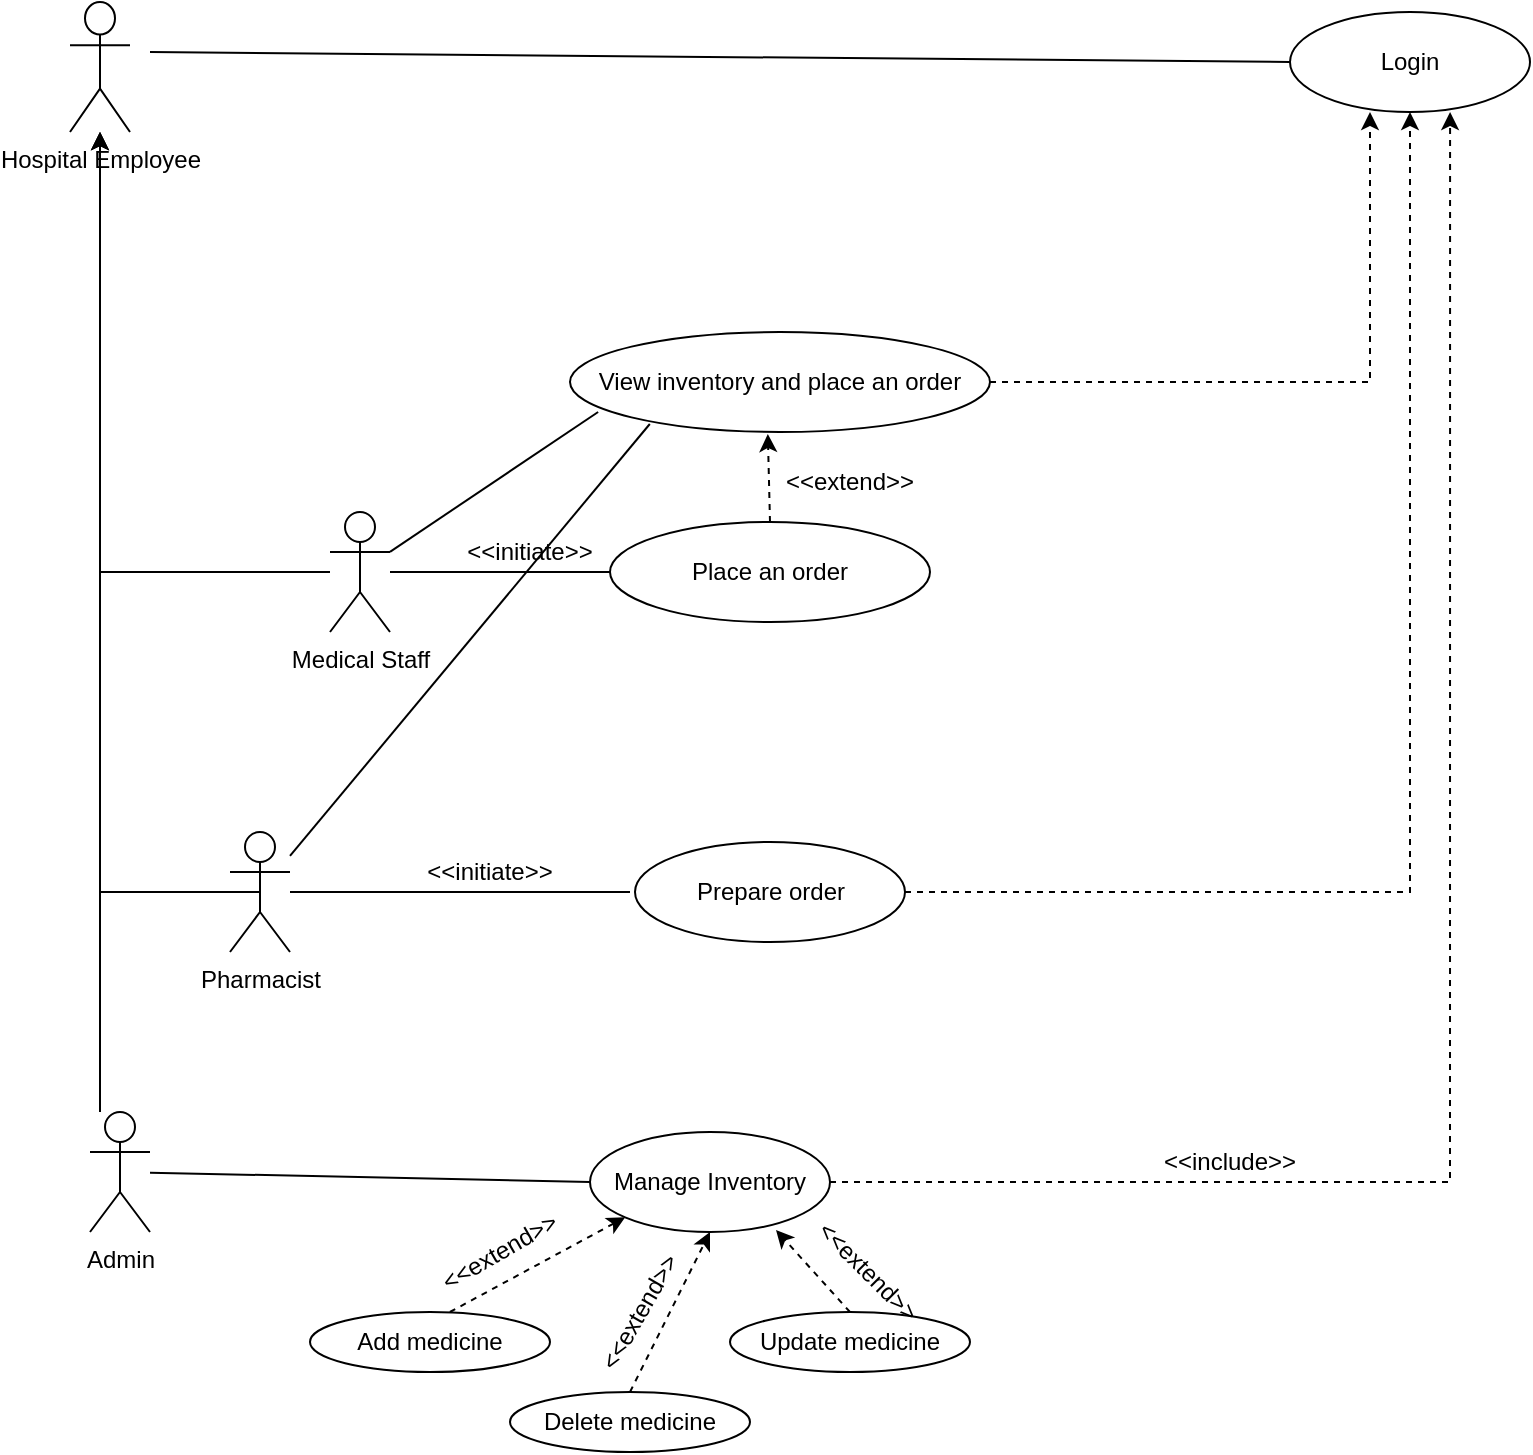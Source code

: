 <mxfile version="26.1.0">
  <diagram name="Page-1" id="QJUo7WGVNyMiPiD9LeT2">
    <mxGraphModel dx="1666" dy="747" grid="1" gridSize="10" guides="1" tooltips="1" connect="1" arrows="1" fold="1" page="1" pageScale="1" pageWidth="827" pageHeight="1169" math="0" shadow="0">
      <root>
        <mxCell id="0" />
        <mxCell id="1" parent="0" />
        <mxCell id="42ZJ0bWnLmmdnSFyyvJJ-1" value="Login" style="ellipse;whiteSpace=wrap;html=1;" parent="1" vertex="1">
          <mxGeometry x="660" y="50" width="120" height="50" as="geometry" />
        </mxCell>
        <mxCell id="42ZJ0bWnLmmdnSFyyvJJ-2" value="Hospital Employee&lt;div&gt;&lt;br&gt;&lt;/div&gt;" style="shape=umlActor;verticalLabelPosition=bottom;verticalAlign=top;html=1;outlineConnect=0;" parent="1" vertex="1">
          <mxGeometry x="50" y="45" width="30" height="65" as="geometry" />
        </mxCell>
        <mxCell id="42ZJ0bWnLmmdnSFyyvJJ-6" style="edgeStyle=orthogonalEdgeStyle;rounded=0;orthogonalLoop=1;jettySize=auto;html=1;" parent="1" source="42ZJ0bWnLmmdnSFyyvJJ-5" target="42ZJ0bWnLmmdnSFyyvJJ-2" edge="1">
          <mxGeometry relative="1" as="geometry">
            <Array as="points">
              <mxPoint x="65" y="510" />
              <mxPoint x="65" y="510" />
            </Array>
          </mxGeometry>
        </mxCell>
        <mxCell id="42ZJ0bWnLmmdnSFyyvJJ-5" value="Admin&lt;div&gt;&lt;br&gt;&lt;/div&gt;" style="shape=umlActor;verticalLabelPosition=bottom;verticalAlign=top;html=1;outlineConnect=0;" parent="1" vertex="1">
          <mxGeometry x="60" y="600" width="30" height="60" as="geometry" />
        </mxCell>
        <mxCell id="42ZJ0bWnLmmdnSFyyvJJ-9" style="edgeStyle=orthogonalEdgeStyle;rounded=0;orthogonalLoop=1;jettySize=auto;html=1;" parent="1" source="42ZJ0bWnLmmdnSFyyvJJ-7" target="42ZJ0bWnLmmdnSFyyvJJ-2" edge="1">
          <mxGeometry relative="1" as="geometry" />
        </mxCell>
        <mxCell id="42ZJ0bWnLmmdnSFyyvJJ-7" value="Medical Staff&lt;div&gt;&lt;br&gt;&lt;/div&gt;" style="shape=umlActor;verticalLabelPosition=bottom;verticalAlign=top;html=1;outlineConnect=0;" parent="1" vertex="1">
          <mxGeometry x="180" y="300" width="30" height="60" as="geometry" />
        </mxCell>
        <mxCell id="42ZJ0bWnLmmdnSFyyvJJ-14" style="edgeStyle=orthogonalEdgeStyle;rounded=0;orthogonalLoop=1;jettySize=auto;html=1;exitX=0.5;exitY=0.5;exitDx=0;exitDy=0;exitPerimeter=0;" parent="1" source="42ZJ0bWnLmmdnSFyyvJJ-13" target="42ZJ0bWnLmmdnSFyyvJJ-2" edge="1">
          <mxGeometry relative="1" as="geometry" />
        </mxCell>
        <mxCell id="42ZJ0bWnLmmdnSFyyvJJ-13" value="Pharmacist" style="shape=umlActor;verticalLabelPosition=bottom;verticalAlign=top;html=1;outlineConnect=0;" parent="1" vertex="1">
          <mxGeometry x="130" y="460" width="30" height="60" as="geometry" />
        </mxCell>
        <mxCell id="42ZJ0bWnLmmdnSFyyvJJ-17" value="Manage Inventory" style="ellipse;whiteSpace=wrap;html=1;" parent="1" vertex="1">
          <mxGeometry x="310" y="610" width="120" height="50" as="geometry" />
        </mxCell>
        <mxCell id="42ZJ0bWnLmmdnSFyyvJJ-18" value="" style="endArrow=none;html=1;rounded=0;entryX=0;entryY=0.5;entryDx=0;entryDy=0;" parent="1" source="42ZJ0bWnLmmdnSFyyvJJ-5" target="42ZJ0bWnLmmdnSFyyvJJ-17" edge="1">
          <mxGeometry width="50" height="50" relative="1" as="geometry">
            <mxPoint x="390" y="410" as="sourcePoint" />
            <mxPoint x="440" y="360" as="targetPoint" />
          </mxGeometry>
        </mxCell>
        <mxCell id="42ZJ0bWnLmmdnSFyyvJJ-19" value="Add medicine" style="ellipse;whiteSpace=wrap;html=1;" parent="1" vertex="1">
          <mxGeometry x="170" y="700" width="120" height="30" as="geometry" />
        </mxCell>
        <mxCell id="42ZJ0bWnLmmdnSFyyvJJ-20" value="Delete medicine" style="ellipse;whiteSpace=wrap;html=1;" parent="1" vertex="1">
          <mxGeometry x="270" y="740" width="120" height="30" as="geometry" />
        </mxCell>
        <mxCell id="42ZJ0bWnLmmdnSFyyvJJ-22" value="Update medicine" style="ellipse;whiteSpace=wrap;html=1;" parent="1" vertex="1">
          <mxGeometry x="380" y="700" width="120" height="30" as="geometry" />
        </mxCell>
        <mxCell id="42ZJ0bWnLmmdnSFyyvJJ-23" value="" style="html=1;labelBackgroundColor=#ffffff;startArrow=none;startFill=0;startSize=6;endArrow=classic;endFill=1;endSize=6;jettySize=auto;orthogonalLoop=1;strokeWidth=1;dashed=1;fontSize=14;rounded=0;exitX=0.583;exitY=0;exitDx=0;exitDy=0;exitPerimeter=0;entryX=0;entryY=1;entryDx=0;entryDy=0;" parent="1" source="42ZJ0bWnLmmdnSFyyvJJ-19" target="42ZJ0bWnLmmdnSFyyvJJ-17" edge="1">
          <mxGeometry width="60" height="60" relative="1" as="geometry">
            <mxPoint x="380" y="560" as="sourcePoint" />
            <mxPoint x="440" y="500" as="targetPoint" />
          </mxGeometry>
        </mxCell>
        <mxCell id="42ZJ0bWnLmmdnSFyyvJJ-24" value="" style="html=1;labelBackgroundColor=#ffffff;startArrow=none;startFill=0;startSize=6;endArrow=classic;endFill=1;endSize=6;jettySize=auto;orthogonalLoop=1;strokeWidth=1;dashed=1;fontSize=14;rounded=0;exitX=0.5;exitY=0;exitDx=0;exitDy=0;entryX=0.5;entryY=1;entryDx=0;entryDy=0;" parent="1" source="42ZJ0bWnLmmdnSFyyvJJ-20" target="42ZJ0bWnLmmdnSFyyvJJ-17" edge="1">
          <mxGeometry width="60" height="60" relative="1" as="geometry">
            <mxPoint x="380" y="560" as="sourcePoint" />
            <mxPoint x="440" y="500" as="targetPoint" />
          </mxGeometry>
        </mxCell>
        <mxCell id="42ZJ0bWnLmmdnSFyyvJJ-25" value="" style="html=1;labelBackgroundColor=#ffffff;startArrow=none;startFill=0;startSize=6;endArrow=classic;endFill=1;endSize=6;jettySize=auto;orthogonalLoop=1;strokeWidth=1;dashed=1;fontSize=14;rounded=0;exitX=0.5;exitY=0;exitDx=0;exitDy=0;entryX=0.775;entryY=0.98;entryDx=0;entryDy=0;entryPerimeter=0;" parent="1" source="42ZJ0bWnLmmdnSFyyvJJ-22" target="42ZJ0bWnLmmdnSFyyvJJ-17" edge="1">
          <mxGeometry width="60" height="60" relative="1" as="geometry">
            <mxPoint x="380" y="560" as="sourcePoint" />
            <mxPoint x="440" y="500" as="targetPoint" />
          </mxGeometry>
        </mxCell>
        <mxCell id="42ZJ0bWnLmmdnSFyyvJJ-27" value="&amp;lt;&amp;lt;extend&amp;gt;&amp;gt;" style="text;html=1;align=center;verticalAlign=middle;whiteSpace=wrap;rounded=0;rotation=-30;" parent="1" vertex="1">
          <mxGeometry x="230" y="650" width="70" height="40" as="geometry" />
        </mxCell>
        <mxCell id="42ZJ0bWnLmmdnSFyyvJJ-28" value="&amp;lt;&amp;lt;extend&amp;gt;&amp;gt;" style="text;html=1;align=center;verticalAlign=middle;whiteSpace=wrap;rounded=0;rotation=-60;" parent="1" vertex="1">
          <mxGeometry x="300" y="680" width="70" height="40" as="geometry" />
        </mxCell>
        <mxCell id="42ZJ0bWnLmmdnSFyyvJJ-29" value="&amp;lt;&amp;lt;extend&amp;gt;&amp;gt;" style="text;html=1;align=center;verticalAlign=middle;whiteSpace=wrap;rounded=0;rotation=45;" parent="1" vertex="1">
          <mxGeometry x="414" y="660" width="70" height="40" as="geometry" />
        </mxCell>
        <mxCell id="42ZJ0bWnLmmdnSFyyvJJ-30" value="" style="html=1;labelBackgroundColor=#ffffff;startArrow=none;startFill=0;startSize=6;endArrow=classic;endFill=1;endSize=6;jettySize=auto;orthogonalLoop=1;strokeWidth=1;dashed=1;fontSize=14;rounded=0;exitX=1;exitY=0.5;exitDx=0;exitDy=0;entryX=0.667;entryY=1;entryDx=0;entryDy=0;entryPerimeter=0;" parent="1" source="42ZJ0bWnLmmdnSFyyvJJ-17" target="42ZJ0bWnLmmdnSFyyvJJ-1" edge="1">
          <mxGeometry width="60" height="60" relative="1" as="geometry">
            <mxPoint x="380" y="480" as="sourcePoint" />
            <mxPoint x="440" y="420" as="targetPoint" />
            <Array as="points">
              <mxPoint x="740" y="635" />
            </Array>
          </mxGeometry>
        </mxCell>
        <mxCell id="42ZJ0bWnLmmdnSFyyvJJ-31" value="&amp;lt;&amp;lt;include&amp;gt;&amp;gt;" style="text;html=1;align=center;verticalAlign=middle;whiteSpace=wrap;rounded=0;" parent="1" vertex="1">
          <mxGeometry x="600" y="610" width="60" height="30" as="geometry" />
        </mxCell>
        <mxCell id="42ZJ0bWnLmmdnSFyyvJJ-34" value="Place an order" style="ellipse;whiteSpace=wrap;html=1;" parent="1" vertex="1">
          <mxGeometry x="320" y="305" width="160" height="50" as="geometry" />
        </mxCell>
        <mxCell id="42ZJ0bWnLmmdnSFyyvJJ-35" value="View inventory and place an order" style="ellipse;whiteSpace=wrap;html=1;" parent="1" vertex="1">
          <mxGeometry x="300" y="210" width="210" height="50" as="geometry" />
        </mxCell>
        <mxCell id="42ZJ0bWnLmmdnSFyyvJJ-36" value="" style="endArrow=none;html=1;rounded=0;entryX=0;entryY=0.5;entryDx=0;entryDy=0;" parent="1" source="42ZJ0bWnLmmdnSFyyvJJ-7" target="42ZJ0bWnLmmdnSFyyvJJ-34" edge="1">
          <mxGeometry width="50" height="50" relative="1" as="geometry">
            <mxPoint x="390" y="480" as="sourcePoint" />
            <mxPoint x="440" y="430" as="targetPoint" />
          </mxGeometry>
        </mxCell>
        <mxCell id="42ZJ0bWnLmmdnSFyyvJJ-37" value="" style="endArrow=none;html=1;rounded=0;entryX=0.067;entryY=0.8;entryDx=0;entryDy=0;entryPerimeter=0;" parent="1" source="42ZJ0bWnLmmdnSFyyvJJ-7" target="42ZJ0bWnLmmdnSFyyvJJ-35" edge="1">
          <mxGeometry width="50" height="50" relative="1" as="geometry">
            <mxPoint x="390" y="480" as="sourcePoint" />
            <mxPoint x="440" y="430" as="targetPoint" />
          </mxGeometry>
        </mxCell>
        <mxCell id="42ZJ0bWnLmmdnSFyyvJJ-38" value="&amp;lt;&amp;lt;initiate&amp;gt;&amp;gt;" style="text;html=1;align=center;verticalAlign=middle;whiteSpace=wrap;rounded=0;" parent="1" vertex="1">
          <mxGeometry x="250" y="305" width="60" height="30" as="geometry" />
        </mxCell>
        <mxCell id="42ZJ0bWnLmmdnSFyyvJJ-39" value="" style="html=1;labelBackgroundColor=#ffffff;startArrow=none;startFill=0;startSize=6;endArrow=classic;endFill=1;endSize=6;jettySize=auto;orthogonalLoop=1;strokeWidth=1;dashed=1;fontSize=14;rounded=0;exitX=0.5;exitY=0;exitDx=0;exitDy=0;entryX=0.471;entryY=1.02;entryDx=0;entryDy=0;entryPerimeter=0;" parent="1" source="42ZJ0bWnLmmdnSFyyvJJ-34" target="42ZJ0bWnLmmdnSFyyvJJ-35" edge="1">
          <mxGeometry width="60" height="60" relative="1" as="geometry">
            <mxPoint x="380" y="480" as="sourcePoint" />
            <mxPoint x="440" y="420" as="targetPoint" />
          </mxGeometry>
        </mxCell>
        <mxCell id="42ZJ0bWnLmmdnSFyyvJJ-40" value="&amp;lt;&amp;lt;extend&amp;gt;&amp;gt;" style="text;html=1;align=center;verticalAlign=middle;whiteSpace=wrap;rounded=0;" parent="1" vertex="1">
          <mxGeometry x="410" y="270" width="60" height="30" as="geometry" />
        </mxCell>
        <mxCell id="42ZJ0bWnLmmdnSFyyvJJ-41" value="" style="html=1;labelBackgroundColor=#ffffff;startArrow=none;startFill=0;startSize=6;endArrow=classic;endFill=1;endSize=6;jettySize=auto;orthogonalLoop=1;strokeWidth=1;dashed=1;fontSize=14;rounded=0;exitX=1;exitY=0.5;exitDx=0;exitDy=0;" parent="1" source="42ZJ0bWnLmmdnSFyyvJJ-35" edge="1">
          <mxGeometry width="60" height="60" relative="1" as="geometry">
            <mxPoint x="380" y="420" as="sourcePoint" />
            <mxPoint x="700" y="100" as="targetPoint" />
            <Array as="points">
              <mxPoint x="700" y="235" />
            </Array>
          </mxGeometry>
        </mxCell>
        <mxCell id="42ZJ0bWnLmmdnSFyyvJJ-42" value="Prepare order" style="ellipse;whiteSpace=wrap;html=1;" parent="1" vertex="1">
          <mxGeometry x="332.5" y="465" width="135" height="50" as="geometry" />
        </mxCell>
        <mxCell id="42ZJ0bWnLmmdnSFyyvJJ-44" value="" style="endArrow=none;html=1;rounded=0;" parent="1" source="42ZJ0bWnLmmdnSFyyvJJ-13" edge="1">
          <mxGeometry width="50" height="50" relative="1" as="geometry">
            <mxPoint x="390" y="410" as="sourcePoint" />
            <mxPoint x="330" y="490" as="targetPoint" />
          </mxGeometry>
        </mxCell>
        <mxCell id="42ZJ0bWnLmmdnSFyyvJJ-45" value="&amp;lt;&amp;lt;initiate&amp;gt;&amp;gt;" style="text;html=1;align=center;verticalAlign=middle;whiteSpace=wrap;rounded=0;" parent="1" vertex="1">
          <mxGeometry x="230" y="465" width="60" height="30" as="geometry" />
        </mxCell>
        <mxCell id="42ZJ0bWnLmmdnSFyyvJJ-46" value="" style="html=1;labelBackgroundColor=#ffffff;startArrow=none;startFill=0;startSize=6;endArrow=classic;endFill=1;endSize=6;jettySize=auto;orthogonalLoop=1;strokeWidth=1;dashed=1;fontSize=14;rounded=0;exitX=1;exitY=0.5;exitDx=0;exitDy=0;entryX=0.5;entryY=1;entryDx=0;entryDy=0;" parent="1" source="42ZJ0bWnLmmdnSFyyvJJ-42" target="42ZJ0bWnLmmdnSFyyvJJ-1" edge="1">
          <mxGeometry width="60" height="60" relative="1" as="geometry">
            <mxPoint x="380" y="420" as="sourcePoint" />
            <mxPoint x="440" y="360" as="targetPoint" />
            <Array as="points">
              <mxPoint x="720" y="490" />
            </Array>
          </mxGeometry>
        </mxCell>
        <mxCell id="42ZJ0bWnLmmdnSFyyvJJ-47" value="" style="endArrow=none;html=1;rounded=0;entryX=0.19;entryY=0.92;entryDx=0;entryDy=0;entryPerimeter=0;" parent="1" source="42ZJ0bWnLmmdnSFyyvJJ-13" target="42ZJ0bWnLmmdnSFyyvJJ-35" edge="1">
          <mxGeometry width="50" height="50" relative="1" as="geometry">
            <mxPoint x="390" y="500" as="sourcePoint" />
            <mxPoint x="440" y="450" as="targetPoint" />
          </mxGeometry>
        </mxCell>
        <mxCell id="HkfsieXU4QLzpj5oJGpD-1" value="" style="endArrow=none;html=1;rounded=0;exitX=0;exitY=0.5;exitDx=0;exitDy=0;" edge="1" parent="1" source="42ZJ0bWnLmmdnSFyyvJJ-1">
          <mxGeometry width="50" height="50" relative="1" as="geometry">
            <mxPoint x="420" y="29" as="sourcePoint" />
            <mxPoint x="90" y="70" as="targetPoint" />
          </mxGeometry>
        </mxCell>
      </root>
    </mxGraphModel>
  </diagram>
</mxfile>
